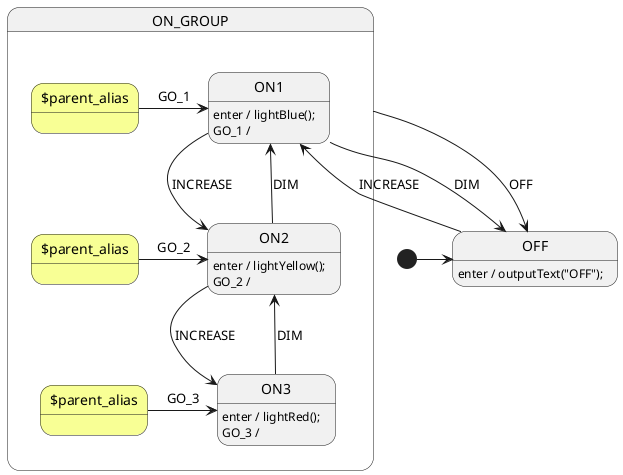 @startuml Alias3

' //////////////////////// STATE ORGANIZATION ///////////////////////
' Note: StateSmith treats state names and events as case insensitive.
' More info: https://github.com/StateSmith/StateSmith/wiki/PlantUML

state OFF

state ON_GROUP<<on_style>> {
    state ON1
    state ON2
    state ON3

    ' To make for a cleaner diagram, we use multiple parent aliases to ON_GROUP.
    ' We don't actually need any, but it makes the diagram a lot cleaner.
    ' It also helps draw attention to a less common pattern.
    state "$parent_alias" as PA1 <<parent_alias>>
    state "$parent_alias" as PA2 <<parent_alias>>
    state "$parent_alias" as PA3 <<parent_alias>>
}

' ///////////////////////// STATE HANDLERS /////////////////////////
' Syntax: https://github.com/StateSmith/StateSmith/wiki/Behaviors

[*] -> OFF

OFF: enter / outputText("OFF");
OFF --> ON1 : INCREASE

ON_GROUP --> OFF : OFF
PA1 -> ON1 : GO_1
PA2 -> ON2 : GO_2
PA3 -> ON3 : GO_3

ON1: enter / lightBlue();
ON1: GO_1 /  /' prevent ON_GROUP from seeing event '/
ON1 --> ON2 : INCREASE
ON1 --> OFF : DIM

ON2: enter / lightYellow();
ON2: GO_2 /  /' prevent ON_GROUP from seeing event '/
ON2 --> ON3 : INCREASE
ON2 --> ON1 : DIM

ON3: enter / lightRed();
ON3: GO_3 /  /' prevent ON_GROUP from seeing event '/
ON3 --> ON2 : DIM


' ////////////////////////////// STYLES /////////////////////////////
skinparam state {
 BackgroundColor<<parent_alias>> #f8ff95
}


' //////////////////////// StateSmith config ////////////////////////
' More info: https://github.com/StateSmith/StateSmith/issues/335

/'! $CONFIG : toml
RenderConfig.FileTop = "// Ignore the generated files. See simulator instead."
SmRunnerSettings.transpilerId = "JavaScript"
'/
@enduml